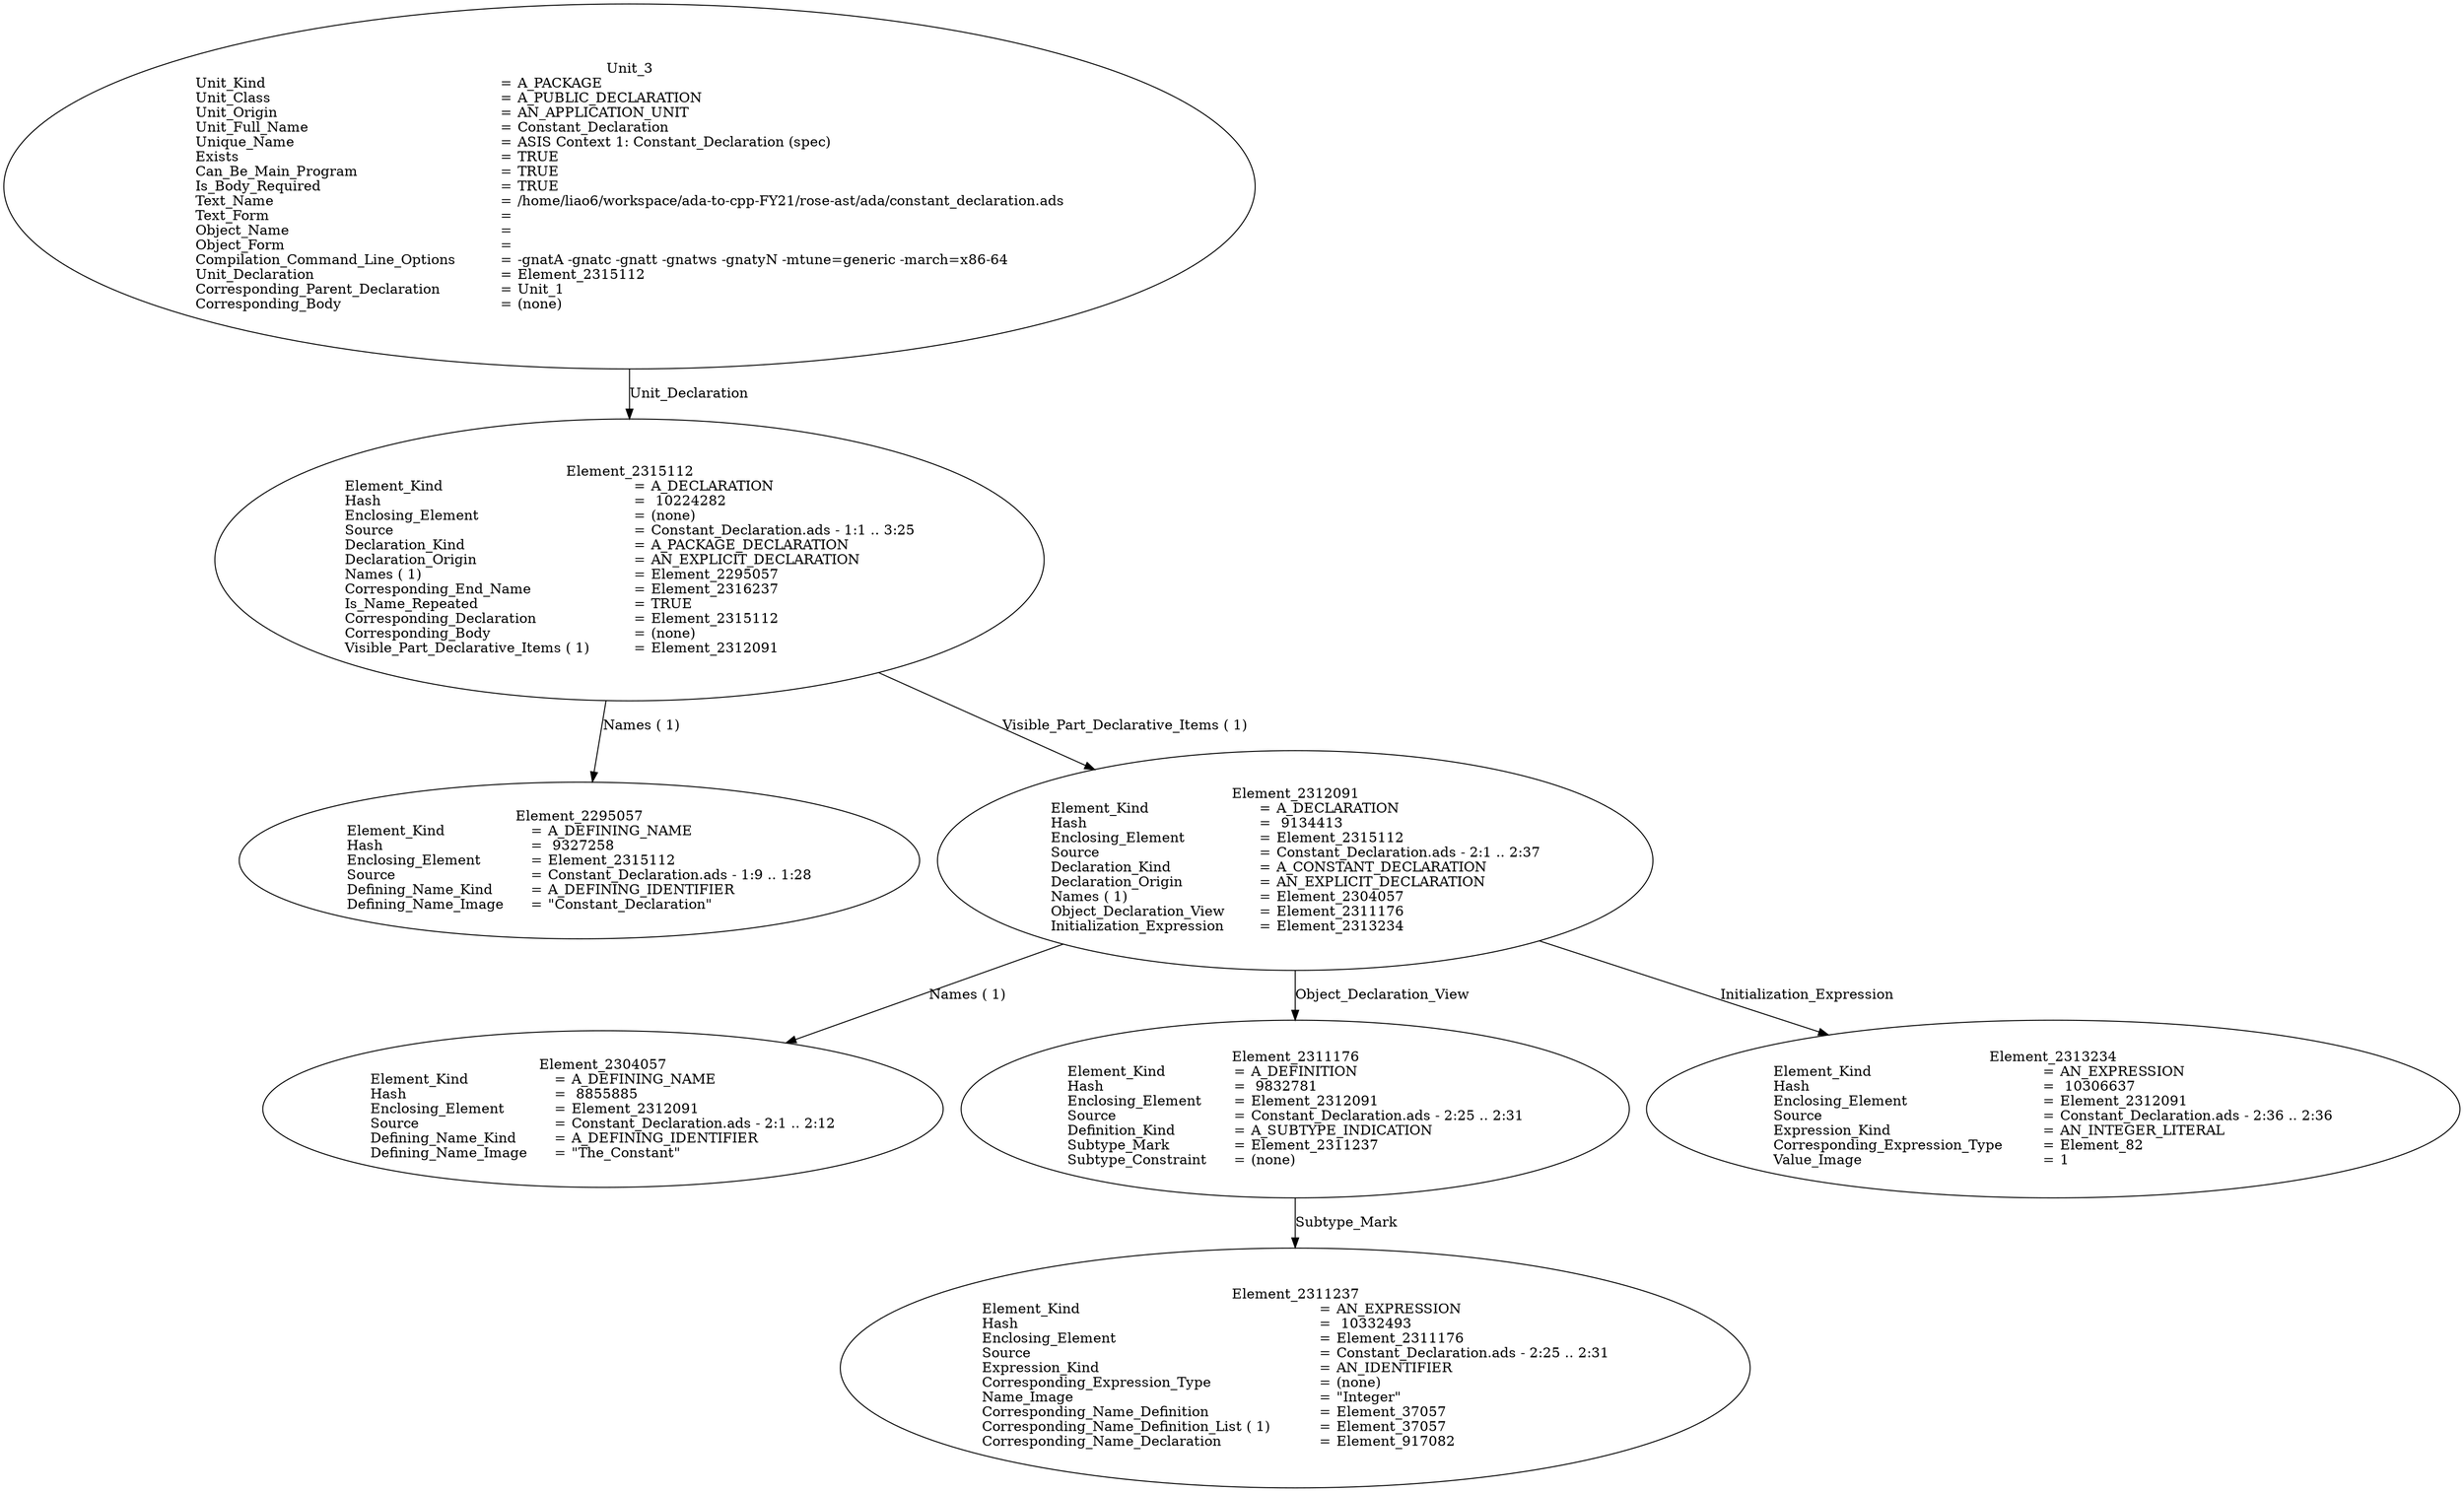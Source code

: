 digraph "/home/liao6/workspace/ada-to-cpp-FY21/rose-ast/ada/obj/constant_declaration.adt" {
  Unit_3 -> Element_2315112
      [ label=Unit_Declaration ];
  Unit_3
      [ label=<<TABLE BORDER="0" CELLBORDER="0" CELLSPACING="0" CELLPADDING="0"> 
          <TR><TD COLSPAN="3">Unit_3</TD></TR>
          <TR><TD ALIGN="LEFT">Unit_Kind   </TD><TD> = </TD><TD ALIGN="LEFT">A_PACKAGE</TD></TR>
          <TR><TD ALIGN="LEFT">Unit_Class   </TD><TD> = </TD><TD ALIGN="LEFT">A_PUBLIC_DECLARATION</TD></TR>
          <TR><TD ALIGN="LEFT">Unit_Origin   </TD><TD> = </TD><TD ALIGN="LEFT">AN_APPLICATION_UNIT</TD></TR>
          <TR><TD ALIGN="LEFT">Unit_Full_Name    </TD><TD> = </TD><TD ALIGN="LEFT">Constant_Declaration</TD></TR>
          <TR><TD ALIGN="LEFT">Unique_Name   </TD><TD> = </TD><TD ALIGN="LEFT">ASIS Context 1: Constant_Declaration (spec)</TD></TR>
          <TR><TD ALIGN="LEFT">Exists  </TD><TD> = </TD><TD ALIGN="LEFT">TRUE</TD></TR>
          <TR><TD ALIGN="LEFT">Can_Be_Main_Program     </TD><TD> = </TD><TD ALIGN="LEFT">TRUE</TD></TR>
          <TR><TD ALIGN="LEFT">Is_Body_Required     </TD><TD> = </TD><TD ALIGN="LEFT">TRUE</TD></TR>
          <TR><TD ALIGN="LEFT">Text_Name   </TD><TD> = </TD><TD ALIGN="LEFT">/home/liao6/workspace/ada-to-cpp-FY21/rose-ast/ada/constant_declaration.ads</TD></TR>
          <TR><TD ALIGN="LEFT">Text_Form   </TD><TD> = </TD><TD ALIGN="LEFT"></TD></TR>
          <TR><TD ALIGN="LEFT">Object_Name   </TD><TD> = </TD><TD ALIGN="LEFT"></TD></TR>
          <TR><TD ALIGN="LEFT">Object_Form   </TD><TD> = </TD><TD ALIGN="LEFT"></TD></TR>
          <TR><TD ALIGN="LEFT">Compilation_Command_Line_Options         </TD><TD> = </TD><TD ALIGN="LEFT">-gnatA -gnatc -gnatt -gnatws -gnatyN -mtune=generic -march=x86-64</TD></TR>
          <TR><TD ALIGN="LEFT">Unit_Declaration     </TD><TD> = </TD><TD ALIGN="LEFT">Element_2315112</TD></TR>
          <TR><TD ALIGN="LEFT">Corresponding_Parent_Declaration         </TD><TD> = </TD><TD ALIGN="LEFT">Unit_1</TD></TR>
          <TR><TD ALIGN="LEFT">Corresponding_Body     </TD><TD> = </TD><TD ALIGN="LEFT">(none)</TD></TR>
          </TABLE>> ];
  Element_2315112 -> Element_2295057
      [ label="Names ( 1)" ];
  Element_2315112 -> Element_2312091
      [ label="Visible_Part_Declarative_Items ( 1)" ];
  Element_2315112
      [ label=<<TABLE BORDER="0" CELLBORDER="0" CELLSPACING="0" CELLPADDING="0"> 
          <TR><TD COLSPAN="3">Element_2315112</TD></TR>
          <TR><TD ALIGN="LEFT">Element_Kind    </TD><TD> = </TD><TD ALIGN="LEFT">A_DECLARATION</TD></TR>
          <TR><TD ALIGN="LEFT">Hash  </TD><TD> = </TD><TD ALIGN="LEFT"> 10224282</TD></TR>
          <TR><TD ALIGN="LEFT">Enclosing_Element     </TD><TD> = </TD><TD ALIGN="LEFT">(none)</TD></TR>
          <TR><TD ALIGN="LEFT">Source  </TD><TD> = </TD><TD ALIGN="LEFT">Constant_Declaration.ads - 1:1 .. 3:25</TD></TR>
          <TR><TD ALIGN="LEFT">Declaration_Kind     </TD><TD> = </TD><TD ALIGN="LEFT">A_PACKAGE_DECLARATION</TD></TR>
          <TR><TD ALIGN="LEFT">Declaration_Origin     </TD><TD> = </TD><TD ALIGN="LEFT">AN_EXPLICIT_DECLARATION</TD></TR>
          <TR><TD ALIGN="LEFT">Names ( 1)   </TD><TD> = </TD><TD ALIGN="LEFT">Element_2295057</TD></TR>
          <TR><TD ALIGN="LEFT">Corresponding_End_Name      </TD><TD> = </TD><TD ALIGN="LEFT">Element_2316237</TD></TR>
          <TR><TD ALIGN="LEFT">Is_Name_Repeated     </TD><TD> = </TD><TD ALIGN="LEFT">TRUE</TD></TR>
          <TR><TD ALIGN="LEFT">Corresponding_Declaration       </TD><TD> = </TD><TD ALIGN="LEFT">Element_2315112</TD></TR>
          <TR><TD ALIGN="LEFT">Corresponding_Body     </TD><TD> = </TD><TD ALIGN="LEFT">(none)</TD></TR>
          <TR><TD ALIGN="LEFT">Visible_Part_Declarative_Items ( 1)         </TD><TD> = </TD><TD ALIGN="LEFT">Element_2312091</TD></TR>
          </TABLE>> ];
  Element_2295057
      [ label=<<TABLE BORDER="0" CELLBORDER="0" CELLSPACING="0" CELLPADDING="0"> 
          <TR><TD COLSPAN="3">Element_2295057</TD></TR>
          <TR><TD ALIGN="LEFT">Element_Kind    </TD><TD> = </TD><TD ALIGN="LEFT">A_DEFINING_NAME</TD></TR>
          <TR><TD ALIGN="LEFT">Hash  </TD><TD> = </TD><TD ALIGN="LEFT"> 9327258</TD></TR>
          <TR><TD ALIGN="LEFT">Enclosing_Element     </TD><TD> = </TD><TD ALIGN="LEFT">Element_2315112</TD></TR>
          <TR><TD ALIGN="LEFT">Source  </TD><TD> = </TD><TD ALIGN="LEFT">Constant_Declaration.ads - 1:9 .. 1:28</TD></TR>
          <TR><TD ALIGN="LEFT">Defining_Name_Kind     </TD><TD> = </TD><TD ALIGN="LEFT">A_DEFINING_IDENTIFIER</TD></TR>
          <TR><TD ALIGN="LEFT">Defining_Name_Image     </TD><TD> = </TD><TD ALIGN="LEFT">"Constant_Declaration"</TD></TR>
          </TABLE>> ];
  Element_2312091 -> Element_2304057
      [ label="Names ( 1)" ];
  Element_2312091 -> Element_2311176
      [ label=Object_Declaration_View ];
  Element_2312091 -> Element_2313234
      [ label=Initialization_Expression ];
  Element_2312091
      [ label=<<TABLE BORDER="0" CELLBORDER="0" CELLSPACING="0" CELLPADDING="0"> 
          <TR><TD COLSPAN="3">Element_2312091</TD></TR>
          <TR><TD ALIGN="LEFT">Element_Kind    </TD><TD> = </TD><TD ALIGN="LEFT">A_DECLARATION</TD></TR>
          <TR><TD ALIGN="LEFT">Hash  </TD><TD> = </TD><TD ALIGN="LEFT"> 9134413</TD></TR>
          <TR><TD ALIGN="LEFT">Enclosing_Element     </TD><TD> = </TD><TD ALIGN="LEFT">Element_2315112</TD></TR>
          <TR><TD ALIGN="LEFT">Source  </TD><TD> = </TD><TD ALIGN="LEFT">Constant_Declaration.ads - 2:1 .. 2:37</TD></TR>
          <TR><TD ALIGN="LEFT">Declaration_Kind     </TD><TD> = </TD><TD ALIGN="LEFT">A_CONSTANT_DECLARATION</TD></TR>
          <TR><TD ALIGN="LEFT">Declaration_Origin     </TD><TD> = </TD><TD ALIGN="LEFT">AN_EXPLICIT_DECLARATION</TD></TR>
          <TR><TD ALIGN="LEFT">Names ( 1)   </TD><TD> = </TD><TD ALIGN="LEFT">Element_2304057</TD></TR>
          <TR><TD ALIGN="LEFT">Object_Declaration_View      </TD><TD> = </TD><TD ALIGN="LEFT">Element_2311176</TD></TR>
          <TR><TD ALIGN="LEFT">Initialization_Expression       </TD><TD> = </TD><TD ALIGN="LEFT">Element_2313234</TD></TR>
          </TABLE>> ];
  Element_2304057
      [ label=<<TABLE BORDER="0" CELLBORDER="0" CELLSPACING="0" CELLPADDING="0"> 
          <TR><TD COLSPAN="3">Element_2304057</TD></TR>
          <TR><TD ALIGN="LEFT">Element_Kind    </TD><TD> = </TD><TD ALIGN="LEFT">A_DEFINING_NAME</TD></TR>
          <TR><TD ALIGN="LEFT">Hash  </TD><TD> = </TD><TD ALIGN="LEFT"> 8855885</TD></TR>
          <TR><TD ALIGN="LEFT">Enclosing_Element     </TD><TD> = </TD><TD ALIGN="LEFT">Element_2312091</TD></TR>
          <TR><TD ALIGN="LEFT">Source  </TD><TD> = </TD><TD ALIGN="LEFT">Constant_Declaration.ads - 2:1 .. 2:12</TD></TR>
          <TR><TD ALIGN="LEFT">Defining_Name_Kind     </TD><TD> = </TD><TD ALIGN="LEFT">A_DEFINING_IDENTIFIER</TD></TR>
          <TR><TD ALIGN="LEFT">Defining_Name_Image     </TD><TD> = </TD><TD ALIGN="LEFT">"The_Constant"</TD></TR>
          </TABLE>> ];
  Element_2311176 -> Element_2311237
      [ label=Subtype_Mark ];
  Element_2311176
      [ label=<<TABLE BORDER="0" CELLBORDER="0" CELLSPACING="0" CELLPADDING="0"> 
          <TR><TD COLSPAN="3">Element_2311176</TD></TR>
          <TR><TD ALIGN="LEFT">Element_Kind    </TD><TD> = </TD><TD ALIGN="LEFT">A_DEFINITION</TD></TR>
          <TR><TD ALIGN="LEFT">Hash  </TD><TD> = </TD><TD ALIGN="LEFT"> 9832781</TD></TR>
          <TR><TD ALIGN="LEFT">Enclosing_Element     </TD><TD> = </TD><TD ALIGN="LEFT">Element_2312091</TD></TR>
          <TR><TD ALIGN="LEFT">Source  </TD><TD> = </TD><TD ALIGN="LEFT">Constant_Declaration.ads - 2:25 .. 2:31</TD></TR>
          <TR><TD ALIGN="LEFT">Definition_Kind    </TD><TD> = </TD><TD ALIGN="LEFT">A_SUBTYPE_INDICATION</TD></TR>
          <TR><TD ALIGN="LEFT">Subtype_Mark    </TD><TD> = </TD><TD ALIGN="LEFT">Element_2311237</TD></TR>
          <TR><TD ALIGN="LEFT">Subtype_Constraint     </TD><TD> = </TD><TD ALIGN="LEFT">(none)</TD></TR>
          </TABLE>> ];
  Element_2311237
      [ label=<<TABLE BORDER="0" CELLBORDER="0" CELLSPACING="0" CELLPADDING="0"> 
          <TR><TD COLSPAN="3">Element_2311237</TD></TR>
          <TR><TD ALIGN="LEFT">Element_Kind    </TD><TD> = </TD><TD ALIGN="LEFT">AN_EXPRESSION</TD></TR>
          <TR><TD ALIGN="LEFT">Hash  </TD><TD> = </TD><TD ALIGN="LEFT"> 10332493</TD></TR>
          <TR><TD ALIGN="LEFT">Enclosing_Element     </TD><TD> = </TD><TD ALIGN="LEFT">Element_2311176</TD></TR>
          <TR><TD ALIGN="LEFT">Source  </TD><TD> = </TD><TD ALIGN="LEFT">Constant_Declaration.ads - 2:25 .. 2:31</TD></TR>
          <TR><TD ALIGN="LEFT">Expression_Kind    </TD><TD> = </TD><TD ALIGN="LEFT">AN_IDENTIFIER</TD></TR>
          <TR><TD ALIGN="LEFT">Corresponding_Expression_Type        </TD><TD> = </TD><TD ALIGN="LEFT">(none)</TD></TR>
          <TR><TD ALIGN="LEFT">Name_Image   </TD><TD> = </TD><TD ALIGN="LEFT">"Integer"</TD></TR>
          <TR><TD ALIGN="LEFT">Corresponding_Name_Definition        </TD><TD> = </TD><TD ALIGN="LEFT">Element_37057</TD></TR>
          <TR><TD ALIGN="LEFT">Corresponding_Name_Definition_List ( 1)          </TD><TD> = </TD><TD ALIGN="LEFT">Element_37057</TD></TR>
          <TR><TD ALIGN="LEFT">Corresponding_Name_Declaration        </TD><TD> = </TD><TD ALIGN="LEFT">Element_917082</TD></TR>
          </TABLE>> ];
  Element_2313234
      [ label=<<TABLE BORDER="0" CELLBORDER="0" CELLSPACING="0" CELLPADDING="0"> 
          <TR><TD COLSPAN="3">Element_2313234</TD></TR>
          <TR><TD ALIGN="LEFT">Element_Kind    </TD><TD> = </TD><TD ALIGN="LEFT">AN_EXPRESSION</TD></TR>
          <TR><TD ALIGN="LEFT">Hash  </TD><TD> = </TD><TD ALIGN="LEFT"> 10306637</TD></TR>
          <TR><TD ALIGN="LEFT">Enclosing_Element     </TD><TD> = </TD><TD ALIGN="LEFT">Element_2312091</TD></TR>
          <TR><TD ALIGN="LEFT">Source  </TD><TD> = </TD><TD ALIGN="LEFT">Constant_Declaration.ads - 2:36 .. 2:36</TD></TR>
          <TR><TD ALIGN="LEFT">Expression_Kind    </TD><TD> = </TD><TD ALIGN="LEFT">AN_INTEGER_LITERAL</TD></TR>
          <TR><TD ALIGN="LEFT">Corresponding_Expression_Type        </TD><TD> = </TD><TD ALIGN="LEFT">Element_82</TD></TR>
          <TR><TD ALIGN="LEFT">Value_Image   </TD><TD> = </TD><TD ALIGN="LEFT">1</TD></TR>
          </TABLE>> ]
}
